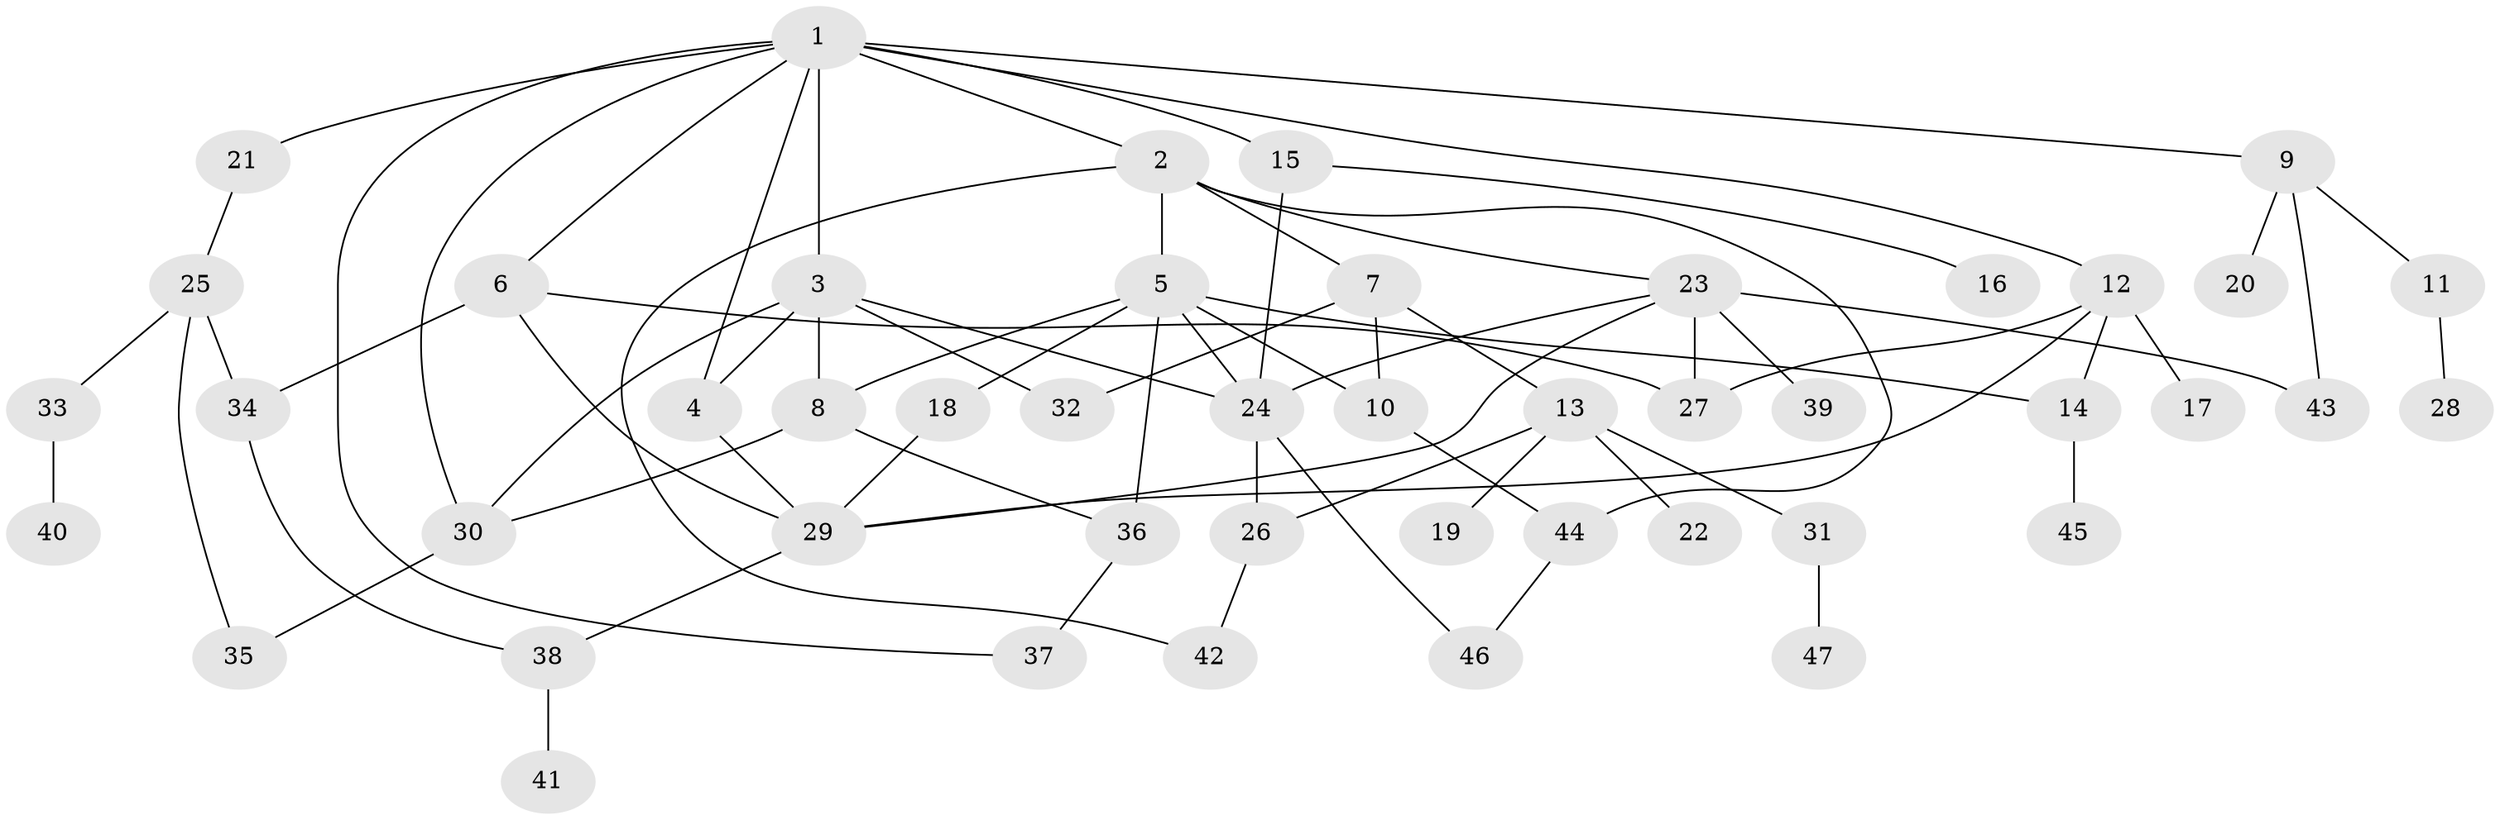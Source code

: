 // original degree distribution, {4: 0.07526881720430108, 5: 0.07526881720430108, 9: 0.010752688172043012, 7: 0.021505376344086023, 2: 0.3225806451612903, 3: 0.21505376344086022, 6: 0.021505376344086023, 1: 0.25806451612903225}
// Generated by graph-tools (version 1.1) at 2025/34/03/09/25 02:34:20]
// undirected, 47 vertices, 72 edges
graph export_dot {
graph [start="1"]
  node [color=gray90,style=filled];
  1;
  2;
  3;
  4;
  5;
  6;
  7;
  8;
  9;
  10;
  11;
  12;
  13;
  14;
  15;
  16;
  17;
  18;
  19;
  20;
  21;
  22;
  23;
  24;
  25;
  26;
  27;
  28;
  29;
  30;
  31;
  32;
  33;
  34;
  35;
  36;
  37;
  38;
  39;
  40;
  41;
  42;
  43;
  44;
  45;
  46;
  47;
  1 -- 2 [weight=1.0];
  1 -- 3 [weight=3.0];
  1 -- 4 [weight=1.0];
  1 -- 6 [weight=1.0];
  1 -- 9 [weight=1.0];
  1 -- 12 [weight=1.0];
  1 -- 15 [weight=2.0];
  1 -- 21 [weight=1.0];
  1 -- 30 [weight=1.0];
  1 -- 37 [weight=1.0];
  2 -- 5 [weight=2.0];
  2 -- 7 [weight=1.0];
  2 -- 23 [weight=1.0];
  2 -- 42 [weight=1.0];
  2 -- 44 [weight=2.0];
  3 -- 4 [weight=1.0];
  3 -- 8 [weight=1.0];
  3 -- 24 [weight=1.0];
  3 -- 30 [weight=1.0];
  3 -- 32 [weight=1.0];
  4 -- 29 [weight=1.0];
  5 -- 8 [weight=1.0];
  5 -- 10 [weight=1.0];
  5 -- 14 [weight=1.0];
  5 -- 18 [weight=1.0];
  5 -- 24 [weight=1.0];
  5 -- 36 [weight=3.0];
  6 -- 27 [weight=1.0];
  6 -- 29 [weight=1.0];
  6 -- 34 [weight=1.0];
  7 -- 10 [weight=1.0];
  7 -- 13 [weight=1.0];
  7 -- 32 [weight=1.0];
  8 -- 30 [weight=1.0];
  8 -- 36 [weight=1.0];
  9 -- 11 [weight=1.0];
  9 -- 20 [weight=1.0];
  9 -- 43 [weight=1.0];
  10 -- 44 [weight=1.0];
  11 -- 28 [weight=1.0];
  12 -- 14 [weight=2.0];
  12 -- 17 [weight=1.0];
  12 -- 27 [weight=1.0];
  12 -- 29 [weight=1.0];
  13 -- 19 [weight=1.0];
  13 -- 22 [weight=1.0];
  13 -- 26 [weight=1.0];
  13 -- 31 [weight=1.0];
  14 -- 45 [weight=1.0];
  15 -- 16 [weight=1.0];
  15 -- 24 [weight=1.0];
  18 -- 29 [weight=1.0];
  21 -- 25 [weight=1.0];
  23 -- 24 [weight=1.0];
  23 -- 27 [weight=1.0];
  23 -- 29 [weight=1.0];
  23 -- 39 [weight=2.0];
  23 -- 43 [weight=1.0];
  24 -- 26 [weight=1.0];
  24 -- 46 [weight=1.0];
  25 -- 33 [weight=1.0];
  25 -- 34 [weight=1.0];
  25 -- 35 [weight=1.0];
  26 -- 42 [weight=1.0];
  29 -- 38 [weight=1.0];
  30 -- 35 [weight=1.0];
  31 -- 47 [weight=1.0];
  33 -- 40 [weight=1.0];
  34 -- 38 [weight=1.0];
  36 -- 37 [weight=1.0];
  38 -- 41 [weight=1.0];
  44 -- 46 [weight=1.0];
}
